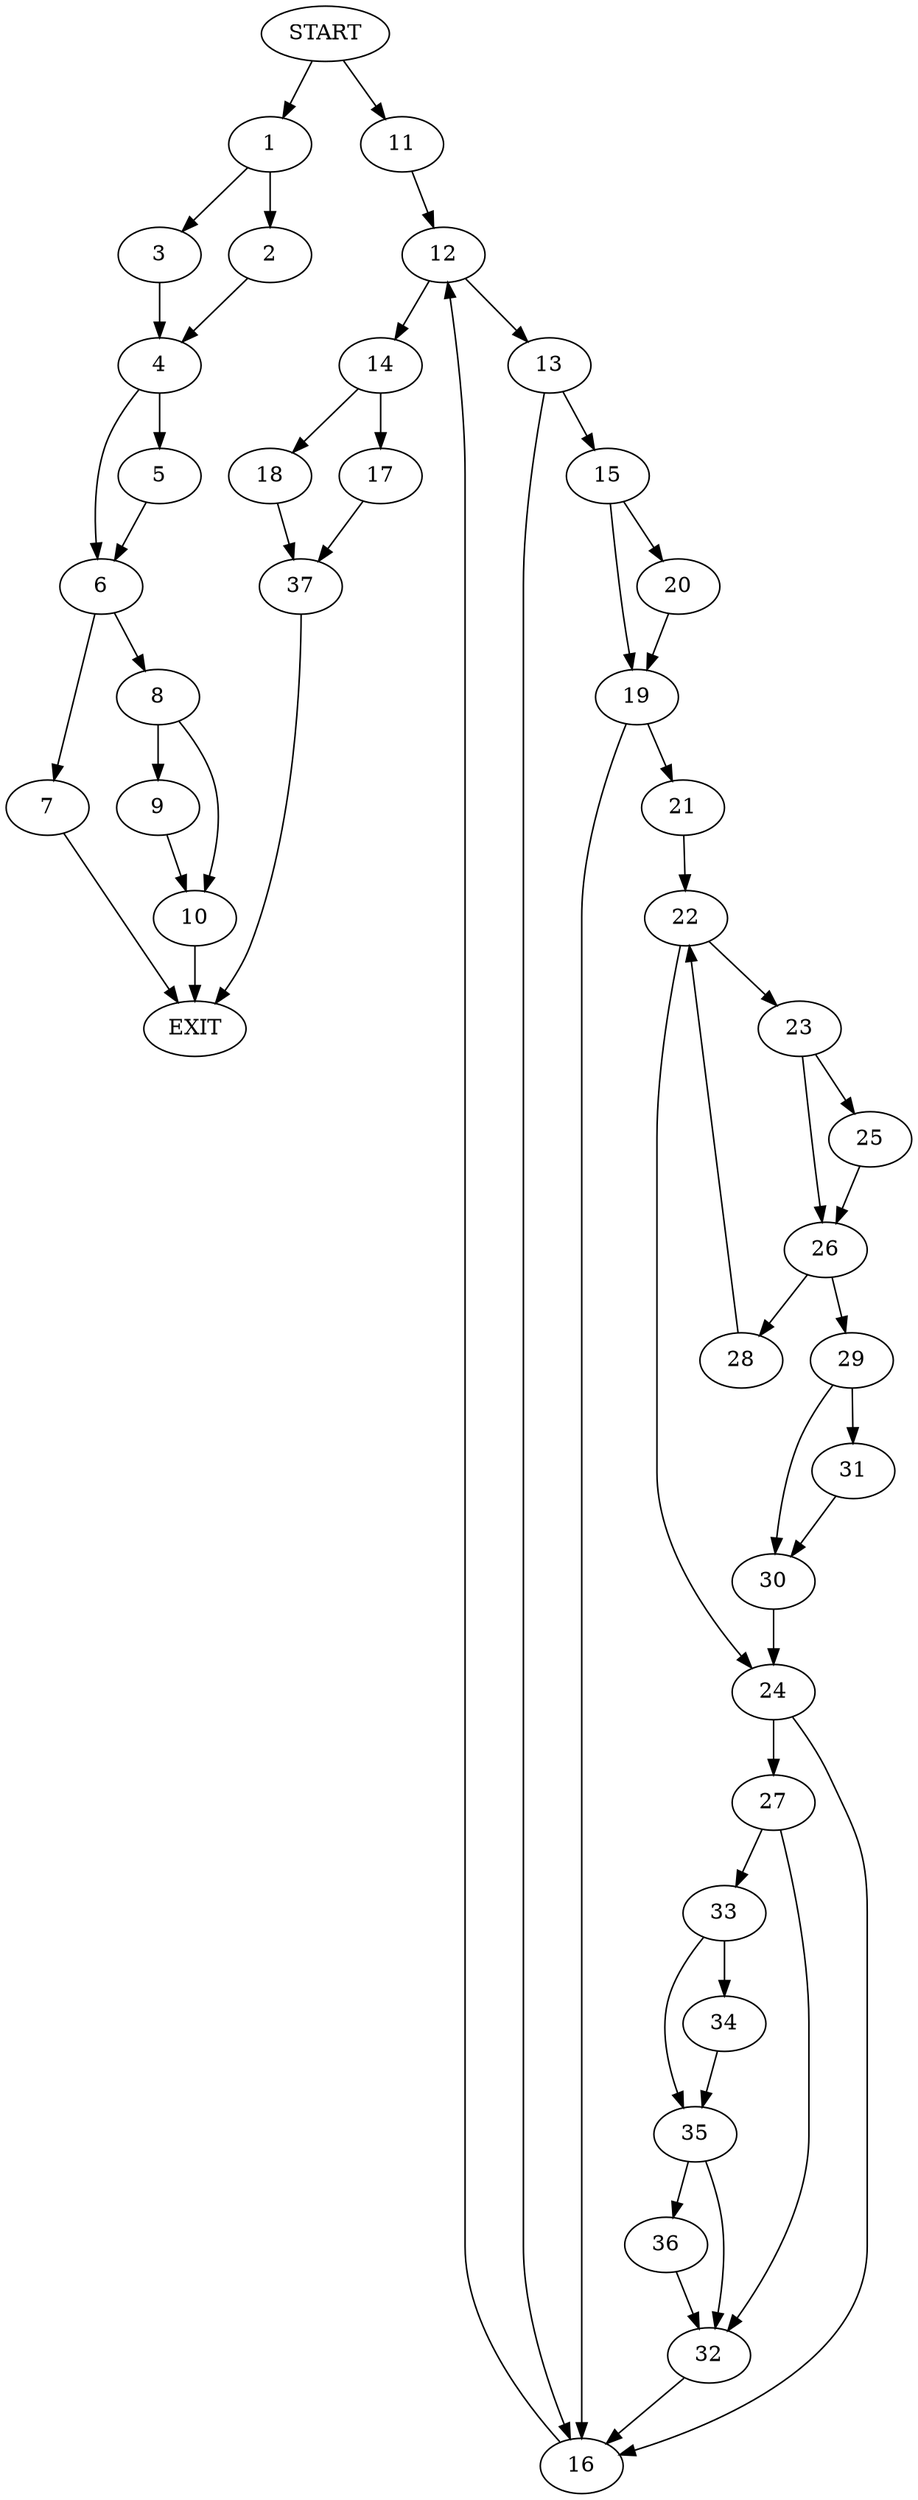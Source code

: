 digraph {
0 [label="START"]
38 [label="EXIT"]
0 -> 1
1 -> 2
1 -> 3
2 -> 4
3 -> 4
4 -> 5
4 -> 6
5 -> 6
6 -> 7
6 -> 8
8 -> 9
8 -> 10
7 -> 38
9 -> 10
10 -> 38
0 -> 11
11 -> 12
12 -> 13
12 -> 14
13 -> 15
13 -> 16
14 -> 17
14 -> 18
16 -> 12
15 -> 19
15 -> 20
20 -> 19
19 -> 16
19 -> 21
21 -> 22
22 -> 23
22 -> 24
23 -> 25
23 -> 26
24 -> 16
24 -> 27
26 -> 28
26 -> 29
25 -> 26
28 -> 22
29 -> 30
29 -> 31
30 -> 24
31 -> 30
27 -> 32
27 -> 33
32 -> 16
33 -> 34
33 -> 35
34 -> 35
35 -> 32
35 -> 36
36 -> 32
17 -> 37
18 -> 37
37 -> 38
}
